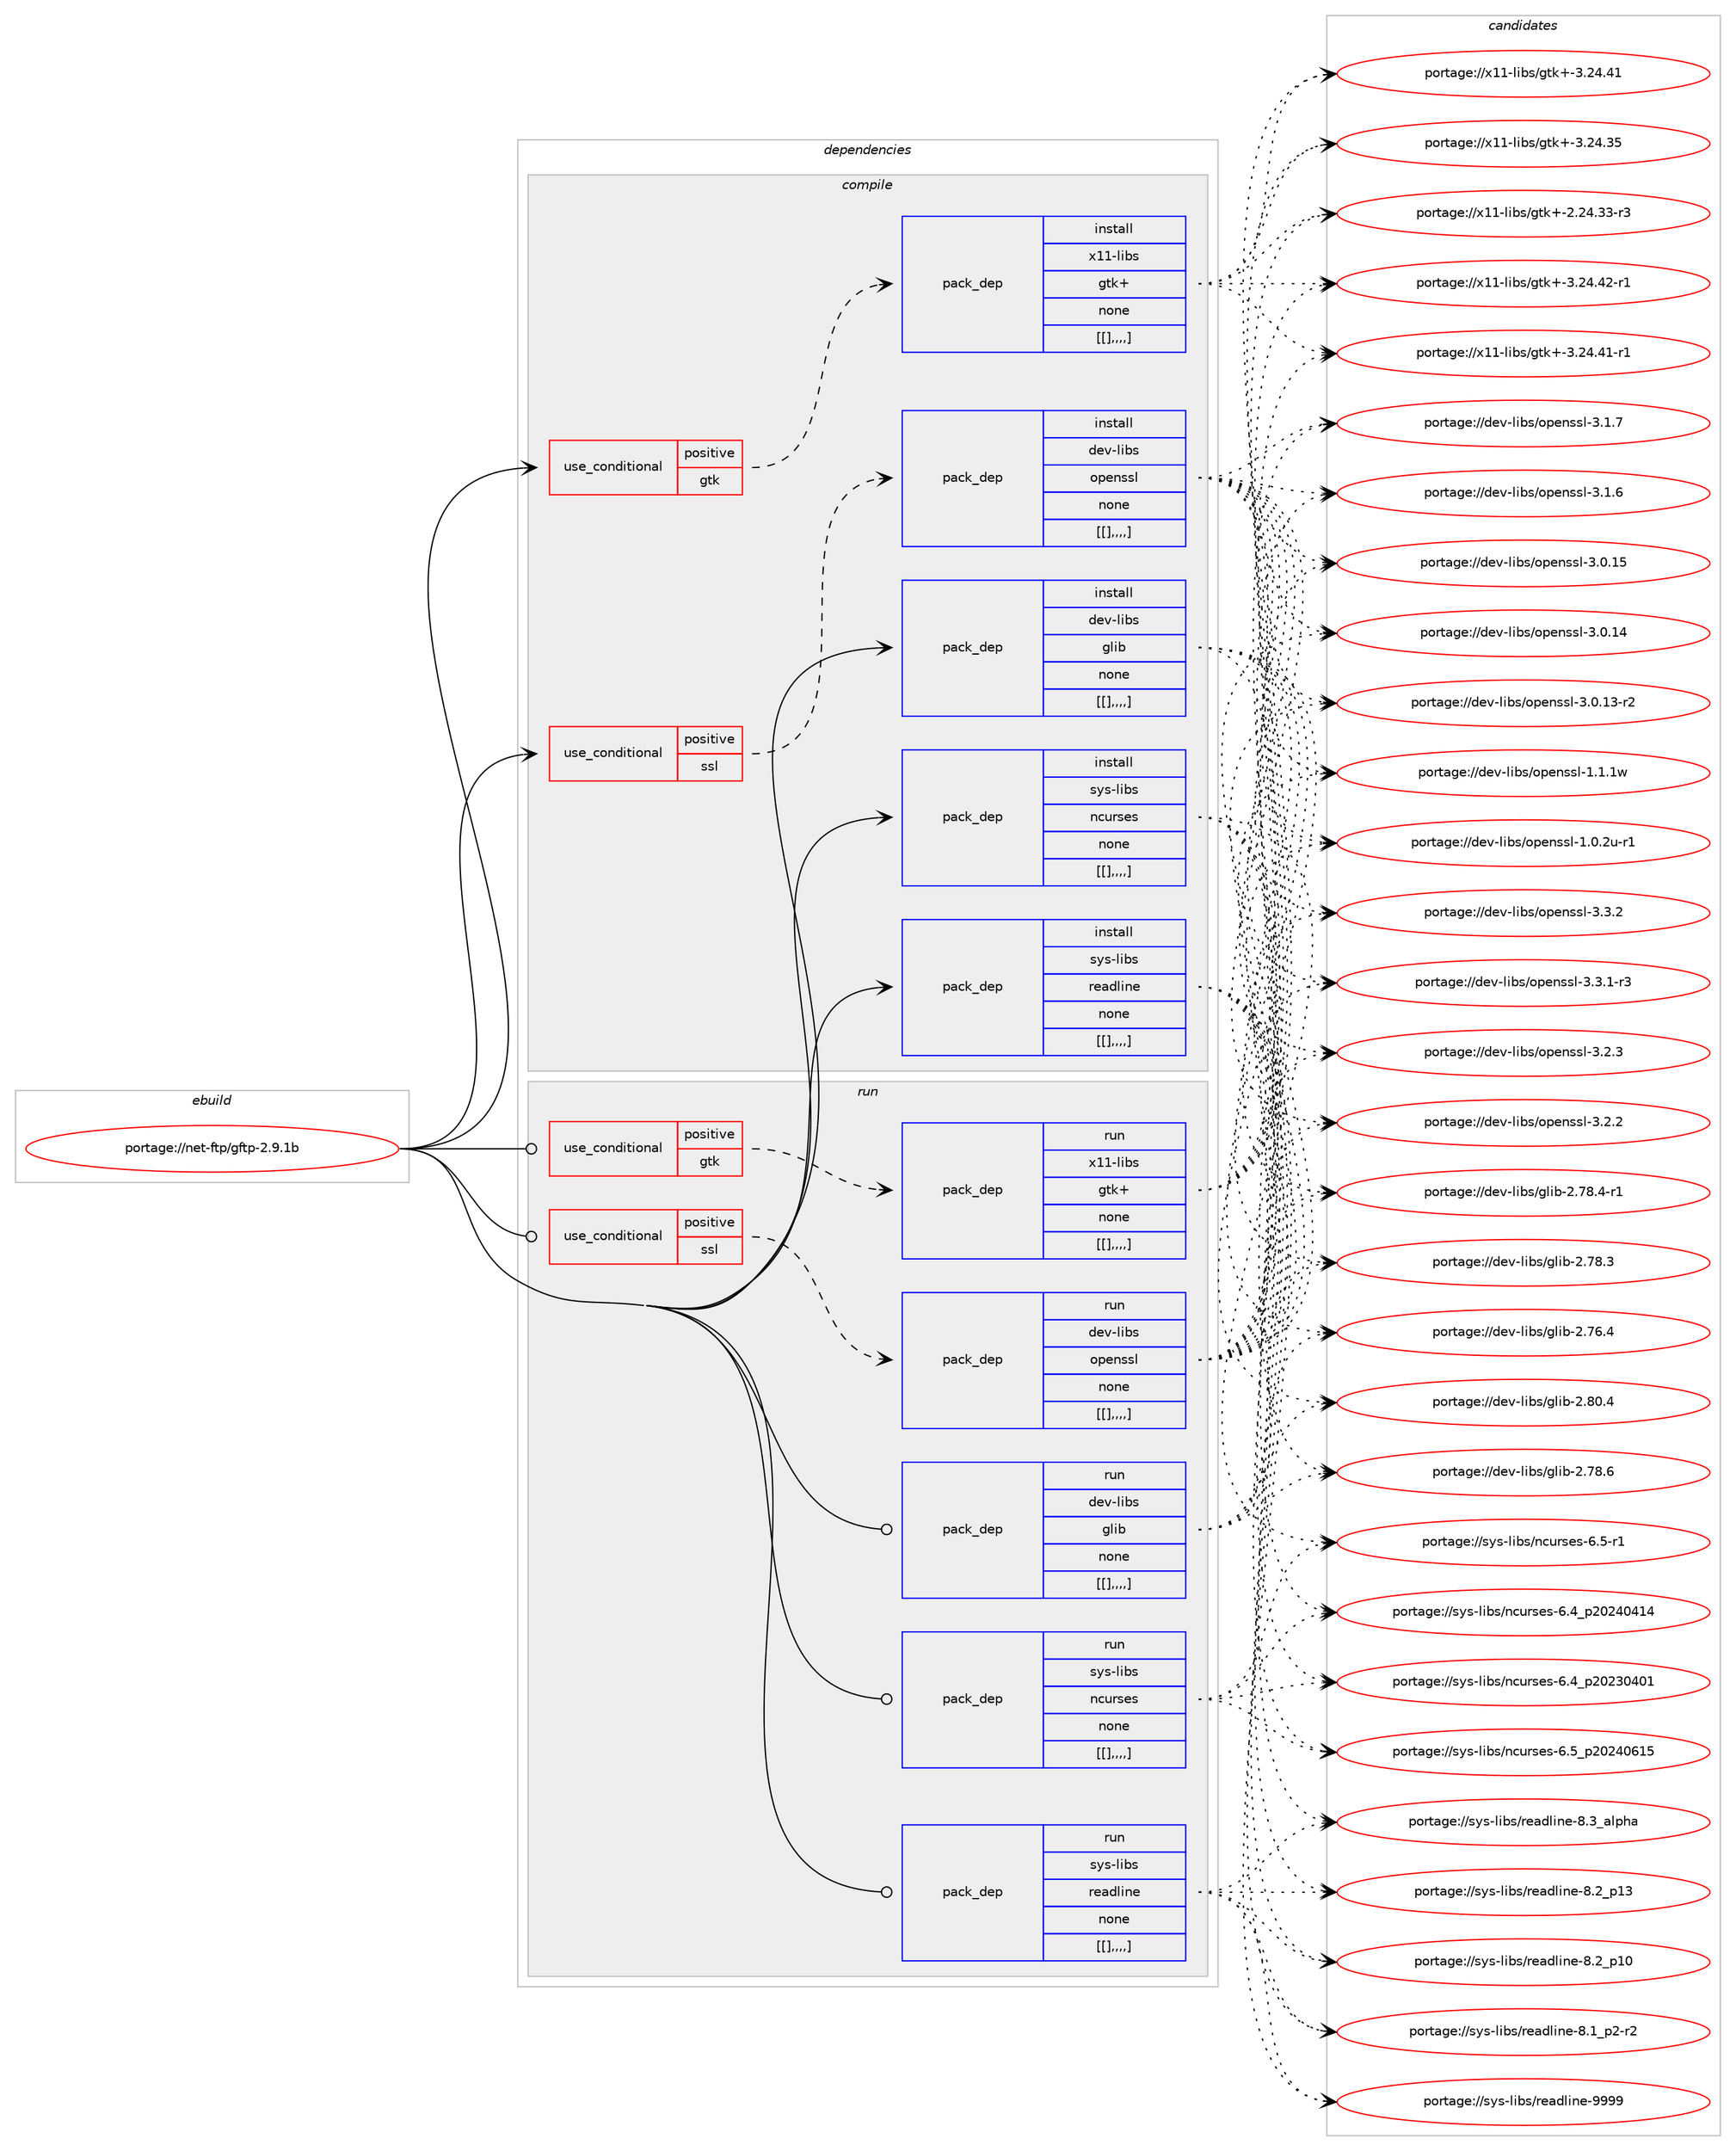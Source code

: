 digraph prolog {

# *************
# Graph options
# *************

newrank=true;
concentrate=true;
compound=true;
graph [rankdir=LR,fontname=Helvetica,fontsize=10,ranksep=1.5];#, ranksep=2.5, nodesep=0.2];
edge  [arrowhead=vee];
node  [fontname=Helvetica,fontsize=10];

# **********
# The ebuild
# **********

subgraph cluster_leftcol {
color=gray;
label=<<i>ebuild</i>>;
id [label="portage://net-ftp/gftp-2.9.1b", color=red, width=4, href="../net-ftp/gftp-2.9.1b.svg"];
}

# ****************
# The dependencies
# ****************

subgraph cluster_midcol {
color=gray;
label=<<i>dependencies</i>>;
subgraph cluster_compile {
fillcolor="#eeeeee";
style=filled;
label=<<i>compile</i>>;
subgraph cond95342 {
dependency361689 [label=<<TABLE BORDER="0" CELLBORDER="1" CELLSPACING="0" CELLPADDING="4"><TR><TD ROWSPAN="3" CELLPADDING="10">use_conditional</TD></TR><TR><TD>positive</TD></TR><TR><TD>gtk</TD></TR></TABLE>>, shape=none, color=red];
subgraph pack263712 {
dependency361690 [label=<<TABLE BORDER="0" CELLBORDER="1" CELLSPACING="0" CELLPADDING="4" WIDTH="220"><TR><TD ROWSPAN="6" CELLPADDING="30">pack_dep</TD></TR><TR><TD WIDTH="110">install</TD></TR><TR><TD>x11-libs</TD></TR><TR><TD>gtk+</TD></TR><TR><TD>none</TD></TR><TR><TD>[[],,,,]</TD></TR></TABLE>>, shape=none, color=blue];
}
dependency361689:e -> dependency361690:w [weight=20,style="dashed",arrowhead="vee"];
}
id:e -> dependency361689:w [weight=20,style="solid",arrowhead="vee"];
subgraph cond95343 {
dependency361691 [label=<<TABLE BORDER="0" CELLBORDER="1" CELLSPACING="0" CELLPADDING="4"><TR><TD ROWSPAN="3" CELLPADDING="10">use_conditional</TD></TR><TR><TD>positive</TD></TR><TR><TD>ssl</TD></TR></TABLE>>, shape=none, color=red];
subgraph pack263713 {
dependency361692 [label=<<TABLE BORDER="0" CELLBORDER="1" CELLSPACING="0" CELLPADDING="4" WIDTH="220"><TR><TD ROWSPAN="6" CELLPADDING="30">pack_dep</TD></TR><TR><TD WIDTH="110">install</TD></TR><TR><TD>dev-libs</TD></TR><TR><TD>openssl</TD></TR><TR><TD>none</TD></TR><TR><TD>[[],,,,]</TD></TR></TABLE>>, shape=none, color=blue];
}
dependency361691:e -> dependency361692:w [weight=20,style="dashed",arrowhead="vee"];
}
id:e -> dependency361691:w [weight=20,style="solid",arrowhead="vee"];
subgraph pack263714 {
dependency361693 [label=<<TABLE BORDER="0" CELLBORDER="1" CELLSPACING="0" CELLPADDING="4" WIDTH="220"><TR><TD ROWSPAN="6" CELLPADDING="30">pack_dep</TD></TR><TR><TD WIDTH="110">install</TD></TR><TR><TD>dev-libs</TD></TR><TR><TD>glib</TD></TR><TR><TD>none</TD></TR><TR><TD>[[],,,,]</TD></TR></TABLE>>, shape=none, color=blue];
}
id:e -> dependency361693:w [weight=20,style="solid",arrowhead="vee"];
subgraph pack263715 {
dependency361694 [label=<<TABLE BORDER="0" CELLBORDER="1" CELLSPACING="0" CELLPADDING="4" WIDTH="220"><TR><TD ROWSPAN="6" CELLPADDING="30">pack_dep</TD></TR><TR><TD WIDTH="110">install</TD></TR><TR><TD>sys-libs</TD></TR><TR><TD>ncurses</TD></TR><TR><TD>none</TD></TR><TR><TD>[[],,,,]</TD></TR></TABLE>>, shape=none, color=blue];
}
id:e -> dependency361694:w [weight=20,style="solid",arrowhead="vee"];
subgraph pack263716 {
dependency361695 [label=<<TABLE BORDER="0" CELLBORDER="1" CELLSPACING="0" CELLPADDING="4" WIDTH="220"><TR><TD ROWSPAN="6" CELLPADDING="30">pack_dep</TD></TR><TR><TD WIDTH="110">install</TD></TR><TR><TD>sys-libs</TD></TR><TR><TD>readline</TD></TR><TR><TD>none</TD></TR><TR><TD>[[],,,,]</TD></TR></TABLE>>, shape=none, color=blue];
}
id:e -> dependency361695:w [weight=20,style="solid",arrowhead="vee"];
}
subgraph cluster_compileandrun {
fillcolor="#eeeeee";
style=filled;
label=<<i>compile and run</i>>;
}
subgraph cluster_run {
fillcolor="#eeeeee";
style=filled;
label=<<i>run</i>>;
subgraph cond95344 {
dependency361696 [label=<<TABLE BORDER="0" CELLBORDER="1" CELLSPACING="0" CELLPADDING="4"><TR><TD ROWSPAN="3" CELLPADDING="10">use_conditional</TD></TR><TR><TD>positive</TD></TR><TR><TD>gtk</TD></TR></TABLE>>, shape=none, color=red];
subgraph pack263717 {
dependency361697 [label=<<TABLE BORDER="0" CELLBORDER="1" CELLSPACING="0" CELLPADDING="4" WIDTH="220"><TR><TD ROWSPAN="6" CELLPADDING="30">pack_dep</TD></TR><TR><TD WIDTH="110">run</TD></TR><TR><TD>x11-libs</TD></TR><TR><TD>gtk+</TD></TR><TR><TD>none</TD></TR><TR><TD>[[],,,,]</TD></TR></TABLE>>, shape=none, color=blue];
}
dependency361696:e -> dependency361697:w [weight=20,style="dashed",arrowhead="vee"];
}
id:e -> dependency361696:w [weight=20,style="solid",arrowhead="odot"];
subgraph cond95345 {
dependency361698 [label=<<TABLE BORDER="0" CELLBORDER="1" CELLSPACING="0" CELLPADDING="4"><TR><TD ROWSPAN="3" CELLPADDING="10">use_conditional</TD></TR><TR><TD>positive</TD></TR><TR><TD>ssl</TD></TR></TABLE>>, shape=none, color=red];
subgraph pack263718 {
dependency361699 [label=<<TABLE BORDER="0" CELLBORDER="1" CELLSPACING="0" CELLPADDING="4" WIDTH="220"><TR><TD ROWSPAN="6" CELLPADDING="30">pack_dep</TD></TR><TR><TD WIDTH="110">run</TD></TR><TR><TD>dev-libs</TD></TR><TR><TD>openssl</TD></TR><TR><TD>none</TD></TR><TR><TD>[[],,,,]</TD></TR></TABLE>>, shape=none, color=blue];
}
dependency361698:e -> dependency361699:w [weight=20,style="dashed",arrowhead="vee"];
}
id:e -> dependency361698:w [weight=20,style="solid",arrowhead="odot"];
subgraph pack263719 {
dependency361700 [label=<<TABLE BORDER="0" CELLBORDER="1" CELLSPACING="0" CELLPADDING="4" WIDTH="220"><TR><TD ROWSPAN="6" CELLPADDING="30">pack_dep</TD></TR><TR><TD WIDTH="110">run</TD></TR><TR><TD>dev-libs</TD></TR><TR><TD>glib</TD></TR><TR><TD>none</TD></TR><TR><TD>[[],,,,]</TD></TR></TABLE>>, shape=none, color=blue];
}
id:e -> dependency361700:w [weight=20,style="solid",arrowhead="odot"];
subgraph pack263720 {
dependency361701 [label=<<TABLE BORDER="0" CELLBORDER="1" CELLSPACING="0" CELLPADDING="4" WIDTH="220"><TR><TD ROWSPAN="6" CELLPADDING="30">pack_dep</TD></TR><TR><TD WIDTH="110">run</TD></TR><TR><TD>sys-libs</TD></TR><TR><TD>ncurses</TD></TR><TR><TD>none</TD></TR><TR><TD>[[],,,,]</TD></TR></TABLE>>, shape=none, color=blue];
}
id:e -> dependency361701:w [weight=20,style="solid",arrowhead="odot"];
subgraph pack263721 {
dependency361702 [label=<<TABLE BORDER="0" CELLBORDER="1" CELLSPACING="0" CELLPADDING="4" WIDTH="220"><TR><TD ROWSPAN="6" CELLPADDING="30">pack_dep</TD></TR><TR><TD WIDTH="110">run</TD></TR><TR><TD>sys-libs</TD></TR><TR><TD>readline</TD></TR><TR><TD>none</TD></TR><TR><TD>[[],,,,]</TD></TR></TABLE>>, shape=none, color=blue];
}
id:e -> dependency361702:w [weight=20,style="solid",arrowhead="odot"];
}
}

# **************
# The candidates
# **************

subgraph cluster_choices {
rank=same;
color=gray;
label=<<i>candidates</i>>;

subgraph choice263712 {
color=black;
nodesep=1;
choice12049494510810598115471031161074345514650524652504511449 [label="portage://x11-libs/gtk+-3.24.42-r1", color=red, width=4,href="../x11-libs/gtk+-3.24.42-r1.svg"];
choice12049494510810598115471031161074345514650524652494511449 [label="portage://x11-libs/gtk+-3.24.41-r1", color=red, width=4,href="../x11-libs/gtk+-3.24.41-r1.svg"];
choice1204949451081059811547103116107434551465052465249 [label="portage://x11-libs/gtk+-3.24.41", color=red, width=4,href="../x11-libs/gtk+-3.24.41.svg"];
choice1204949451081059811547103116107434551465052465153 [label="portage://x11-libs/gtk+-3.24.35", color=red, width=4,href="../x11-libs/gtk+-3.24.35.svg"];
choice12049494510810598115471031161074345504650524651514511451 [label="portage://x11-libs/gtk+-2.24.33-r3", color=red, width=4,href="../x11-libs/gtk+-2.24.33-r3.svg"];
dependency361690:e -> choice12049494510810598115471031161074345514650524652504511449:w [style=dotted,weight="100"];
dependency361690:e -> choice12049494510810598115471031161074345514650524652494511449:w [style=dotted,weight="100"];
dependency361690:e -> choice1204949451081059811547103116107434551465052465249:w [style=dotted,weight="100"];
dependency361690:e -> choice1204949451081059811547103116107434551465052465153:w [style=dotted,weight="100"];
dependency361690:e -> choice12049494510810598115471031161074345504650524651514511451:w [style=dotted,weight="100"];
}
subgraph choice263713 {
color=black;
nodesep=1;
choice100101118451081059811547111112101110115115108455146514650 [label="portage://dev-libs/openssl-3.3.2", color=red, width=4,href="../dev-libs/openssl-3.3.2.svg"];
choice1001011184510810598115471111121011101151151084551465146494511451 [label="portage://dev-libs/openssl-3.3.1-r3", color=red, width=4,href="../dev-libs/openssl-3.3.1-r3.svg"];
choice100101118451081059811547111112101110115115108455146504651 [label="portage://dev-libs/openssl-3.2.3", color=red, width=4,href="../dev-libs/openssl-3.2.3.svg"];
choice100101118451081059811547111112101110115115108455146504650 [label="portage://dev-libs/openssl-3.2.2", color=red, width=4,href="../dev-libs/openssl-3.2.2.svg"];
choice100101118451081059811547111112101110115115108455146494655 [label="portage://dev-libs/openssl-3.1.7", color=red, width=4,href="../dev-libs/openssl-3.1.7.svg"];
choice100101118451081059811547111112101110115115108455146494654 [label="portage://dev-libs/openssl-3.1.6", color=red, width=4,href="../dev-libs/openssl-3.1.6.svg"];
choice10010111845108105981154711111210111011511510845514648464953 [label="portage://dev-libs/openssl-3.0.15", color=red, width=4,href="../dev-libs/openssl-3.0.15.svg"];
choice10010111845108105981154711111210111011511510845514648464952 [label="portage://dev-libs/openssl-3.0.14", color=red, width=4,href="../dev-libs/openssl-3.0.14.svg"];
choice100101118451081059811547111112101110115115108455146484649514511450 [label="portage://dev-libs/openssl-3.0.13-r2", color=red, width=4,href="../dev-libs/openssl-3.0.13-r2.svg"];
choice100101118451081059811547111112101110115115108454946494649119 [label="portage://dev-libs/openssl-1.1.1w", color=red, width=4,href="../dev-libs/openssl-1.1.1w.svg"];
choice1001011184510810598115471111121011101151151084549464846501174511449 [label="portage://dev-libs/openssl-1.0.2u-r1", color=red, width=4,href="../dev-libs/openssl-1.0.2u-r1.svg"];
dependency361692:e -> choice100101118451081059811547111112101110115115108455146514650:w [style=dotted,weight="100"];
dependency361692:e -> choice1001011184510810598115471111121011101151151084551465146494511451:w [style=dotted,weight="100"];
dependency361692:e -> choice100101118451081059811547111112101110115115108455146504651:w [style=dotted,weight="100"];
dependency361692:e -> choice100101118451081059811547111112101110115115108455146504650:w [style=dotted,weight="100"];
dependency361692:e -> choice100101118451081059811547111112101110115115108455146494655:w [style=dotted,weight="100"];
dependency361692:e -> choice100101118451081059811547111112101110115115108455146494654:w [style=dotted,weight="100"];
dependency361692:e -> choice10010111845108105981154711111210111011511510845514648464953:w [style=dotted,weight="100"];
dependency361692:e -> choice10010111845108105981154711111210111011511510845514648464952:w [style=dotted,weight="100"];
dependency361692:e -> choice100101118451081059811547111112101110115115108455146484649514511450:w [style=dotted,weight="100"];
dependency361692:e -> choice100101118451081059811547111112101110115115108454946494649119:w [style=dotted,weight="100"];
dependency361692:e -> choice1001011184510810598115471111121011101151151084549464846501174511449:w [style=dotted,weight="100"];
}
subgraph choice263714 {
color=black;
nodesep=1;
choice1001011184510810598115471031081059845504656484652 [label="portage://dev-libs/glib-2.80.4", color=red, width=4,href="../dev-libs/glib-2.80.4.svg"];
choice1001011184510810598115471031081059845504655564654 [label="portage://dev-libs/glib-2.78.6", color=red, width=4,href="../dev-libs/glib-2.78.6.svg"];
choice10010111845108105981154710310810598455046555646524511449 [label="portage://dev-libs/glib-2.78.4-r1", color=red, width=4,href="../dev-libs/glib-2.78.4-r1.svg"];
choice1001011184510810598115471031081059845504655564651 [label="portage://dev-libs/glib-2.78.3", color=red, width=4,href="../dev-libs/glib-2.78.3.svg"];
choice1001011184510810598115471031081059845504655544652 [label="portage://dev-libs/glib-2.76.4", color=red, width=4,href="../dev-libs/glib-2.76.4.svg"];
dependency361693:e -> choice1001011184510810598115471031081059845504656484652:w [style=dotted,weight="100"];
dependency361693:e -> choice1001011184510810598115471031081059845504655564654:w [style=dotted,weight="100"];
dependency361693:e -> choice10010111845108105981154710310810598455046555646524511449:w [style=dotted,weight="100"];
dependency361693:e -> choice1001011184510810598115471031081059845504655564651:w [style=dotted,weight="100"];
dependency361693:e -> choice1001011184510810598115471031081059845504655544652:w [style=dotted,weight="100"];
}
subgraph choice263715 {
color=black;
nodesep=1;
choice1151211154510810598115471109911711411510111545544653951125048505248544953 [label="portage://sys-libs/ncurses-6.5_p20240615", color=red, width=4,href="../sys-libs/ncurses-6.5_p20240615.svg"];
choice11512111545108105981154711099117114115101115455446534511449 [label="portage://sys-libs/ncurses-6.5-r1", color=red, width=4,href="../sys-libs/ncurses-6.5-r1.svg"];
choice1151211154510810598115471109911711411510111545544652951125048505248524952 [label="portage://sys-libs/ncurses-6.4_p20240414", color=red, width=4,href="../sys-libs/ncurses-6.4_p20240414.svg"];
choice1151211154510810598115471109911711411510111545544652951125048505148524849 [label="portage://sys-libs/ncurses-6.4_p20230401", color=red, width=4,href="../sys-libs/ncurses-6.4_p20230401.svg"];
dependency361694:e -> choice1151211154510810598115471109911711411510111545544653951125048505248544953:w [style=dotted,weight="100"];
dependency361694:e -> choice11512111545108105981154711099117114115101115455446534511449:w [style=dotted,weight="100"];
dependency361694:e -> choice1151211154510810598115471109911711411510111545544652951125048505248524952:w [style=dotted,weight="100"];
dependency361694:e -> choice1151211154510810598115471109911711411510111545544652951125048505148524849:w [style=dotted,weight="100"];
}
subgraph choice263716 {
color=black;
nodesep=1;
choice115121115451081059811547114101971001081051101014557575757 [label="portage://sys-libs/readline-9999", color=red, width=4,href="../sys-libs/readline-9999.svg"];
choice1151211154510810598115471141019710010810511010145564651959710811210497 [label="portage://sys-libs/readline-8.3_alpha", color=red, width=4,href="../sys-libs/readline-8.3_alpha.svg"];
choice1151211154510810598115471141019710010810511010145564650951124951 [label="portage://sys-libs/readline-8.2_p13", color=red, width=4,href="../sys-libs/readline-8.2_p13.svg"];
choice1151211154510810598115471141019710010810511010145564650951124948 [label="portage://sys-libs/readline-8.2_p10", color=red, width=4,href="../sys-libs/readline-8.2_p10.svg"];
choice115121115451081059811547114101971001081051101014556464995112504511450 [label="portage://sys-libs/readline-8.1_p2-r2", color=red, width=4,href="../sys-libs/readline-8.1_p2-r2.svg"];
dependency361695:e -> choice115121115451081059811547114101971001081051101014557575757:w [style=dotted,weight="100"];
dependency361695:e -> choice1151211154510810598115471141019710010810511010145564651959710811210497:w [style=dotted,weight="100"];
dependency361695:e -> choice1151211154510810598115471141019710010810511010145564650951124951:w [style=dotted,weight="100"];
dependency361695:e -> choice1151211154510810598115471141019710010810511010145564650951124948:w [style=dotted,weight="100"];
dependency361695:e -> choice115121115451081059811547114101971001081051101014556464995112504511450:w [style=dotted,weight="100"];
}
subgraph choice263717 {
color=black;
nodesep=1;
choice12049494510810598115471031161074345514650524652504511449 [label="portage://x11-libs/gtk+-3.24.42-r1", color=red, width=4,href="../x11-libs/gtk+-3.24.42-r1.svg"];
choice12049494510810598115471031161074345514650524652494511449 [label="portage://x11-libs/gtk+-3.24.41-r1", color=red, width=4,href="../x11-libs/gtk+-3.24.41-r1.svg"];
choice1204949451081059811547103116107434551465052465249 [label="portage://x11-libs/gtk+-3.24.41", color=red, width=4,href="../x11-libs/gtk+-3.24.41.svg"];
choice1204949451081059811547103116107434551465052465153 [label="portage://x11-libs/gtk+-3.24.35", color=red, width=4,href="../x11-libs/gtk+-3.24.35.svg"];
choice12049494510810598115471031161074345504650524651514511451 [label="portage://x11-libs/gtk+-2.24.33-r3", color=red, width=4,href="../x11-libs/gtk+-2.24.33-r3.svg"];
dependency361697:e -> choice12049494510810598115471031161074345514650524652504511449:w [style=dotted,weight="100"];
dependency361697:e -> choice12049494510810598115471031161074345514650524652494511449:w [style=dotted,weight="100"];
dependency361697:e -> choice1204949451081059811547103116107434551465052465249:w [style=dotted,weight="100"];
dependency361697:e -> choice1204949451081059811547103116107434551465052465153:w [style=dotted,weight="100"];
dependency361697:e -> choice12049494510810598115471031161074345504650524651514511451:w [style=dotted,weight="100"];
}
subgraph choice263718 {
color=black;
nodesep=1;
choice100101118451081059811547111112101110115115108455146514650 [label="portage://dev-libs/openssl-3.3.2", color=red, width=4,href="../dev-libs/openssl-3.3.2.svg"];
choice1001011184510810598115471111121011101151151084551465146494511451 [label="portage://dev-libs/openssl-3.3.1-r3", color=red, width=4,href="../dev-libs/openssl-3.3.1-r3.svg"];
choice100101118451081059811547111112101110115115108455146504651 [label="portage://dev-libs/openssl-3.2.3", color=red, width=4,href="../dev-libs/openssl-3.2.3.svg"];
choice100101118451081059811547111112101110115115108455146504650 [label="portage://dev-libs/openssl-3.2.2", color=red, width=4,href="../dev-libs/openssl-3.2.2.svg"];
choice100101118451081059811547111112101110115115108455146494655 [label="portage://dev-libs/openssl-3.1.7", color=red, width=4,href="../dev-libs/openssl-3.1.7.svg"];
choice100101118451081059811547111112101110115115108455146494654 [label="portage://dev-libs/openssl-3.1.6", color=red, width=4,href="../dev-libs/openssl-3.1.6.svg"];
choice10010111845108105981154711111210111011511510845514648464953 [label="portage://dev-libs/openssl-3.0.15", color=red, width=4,href="../dev-libs/openssl-3.0.15.svg"];
choice10010111845108105981154711111210111011511510845514648464952 [label="portage://dev-libs/openssl-3.0.14", color=red, width=4,href="../dev-libs/openssl-3.0.14.svg"];
choice100101118451081059811547111112101110115115108455146484649514511450 [label="portage://dev-libs/openssl-3.0.13-r2", color=red, width=4,href="../dev-libs/openssl-3.0.13-r2.svg"];
choice100101118451081059811547111112101110115115108454946494649119 [label="portage://dev-libs/openssl-1.1.1w", color=red, width=4,href="../dev-libs/openssl-1.1.1w.svg"];
choice1001011184510810598115471111121011101151151084549464846501174511449 [label="portage://dev-libs/openssl-1.0.2u-r1", color=red, width=4,href="../dev-libs/openssl-1.0.2u-r1.svg"];
dependency361699:e -> choice100101118451081059811547111112101110115115108455146514650:w [style=dotted,weight="100"];
dependency361699:e -> choice1001011184510810598115471111121011101151151084551465146494511451:w [style=dotted,weight="100"];
dependency361699:e -> choice100101118451081059811547111112101110115115108455146504651:w [style=dotted,weight="100"];
dependency361699:e -> choice100101118451081059811547111112101110115115108455146504650:w [style=dotted,weight="100"];
dependency361699:e -> choice100101118451081059811547111112101110115115108455146494655:w [style=dotted,weight="100"];
dependency361699:e -> choice100101118451081059811547111112101110115115108455146494654:w [style=dotted,weight="100"];
dependency361699:e -> choice10010111845108105981154711111210111011511510845514648464953:w [style=dotted,weight="100"];
dependency361699:e -> choice10010111845108105981154711111210111011511510845514648464952:w [style=dotted,weight="100"];
dependency361699:e -> choice100101118451081059811547111112101110115115108455146484649514511450:w [style=dotted,weight="100"];
dependency361699:e -> choice100101118451081059811547111112101110115115108454946494649119:w [style=dotted,weight="100"];
dependency361699:e -> choice1001011184510810598115471111121011101151151084549464846501174511449:w [style=dotted,weight="100"];
}
subgraph choice263719 {
color=black;
nodesep=1;
choice1001011184510810598115471031081059845504656484652 [label="portage://dev-libs/glib-2.80.4", color=red, width=4,href="../dev-libs/glib-2.80.4.svg"];
choice1001011184510810598115471031081059845504655564654 [label="portage://dev-libs/glib-2.78.6", color=red, width=4,href="../dev-libs/glib-2.78.6.svg"];
choice10010111845108105981154710310810598455046555646524511449 [label="portage://dev-libs/glib-2.78.4-r1", color=red, width=4,href="../dev-libs/glib-2.78.4-r1.svg"];
choice1001011184510810598115471031081059845504655564651 [label="portage://dev-libs/glib-2.78.3", color=red, width=4,href="../dev-libs/glib-2.78.3.svg"];
choice1001011184510810598115471031081059845504655544652 [label="portage://dev-libs/glib-2.76.4", color=red, width=4,href="../dev-libs/glib-2.76.4.svg"];
dependency361700:e -> choice1001011184510810598115471031081059845504656484652:w [style=dotted,weight="100"];
dependency361700:e -> choice1001011184510810598115471031081059845504655564654:w [style=dotted,weight="100"];
dependency361700:e -> choice10010111845108105981154710310810598455046555646524511449:w [style=dotted,weight="100"];
dependency361700:e -> choice1001011184510810598115471031081059845504655564651:w [style=dotted,weight="100"];
dependency361700:e -> choice1001011184510810598115471031081059845504655544652:w [style=dotted,weight="100"];
}
subgraph choice263720 {
color=black;
nodesep=1;
choice1151211154510810598115471109911711411510111545544653951125048505248544953 [label="portage://sys-libs/ncurses-6.5_p20240615", color=red, width=4,href="../sys-libs/ncurses-6.5_p20240615.svg"];
choice11512111545108105981154711099117114115101115455446534511449 [label="portage://sys-libs/ncurses-6.5-r1", color=red, width=4,href="../sys-libs/ncurses-6.5-r1.svg"];
choice1151211154510810598115471109911711411510111545544652951125048505248524952 [label="portage://sys-libs/ncurses-6.4_p20240414", color=red, width=4,href="../sys-libs/ncurses-6.4_p20240414.svg"];
choice1151211154510810598115471109911711411510111545544652951125048505148524849 [label="portage://sys-libs/ncurses-6.4_p20230401", color=red, width=4,href="../sys-libs/ncurses-6.4_p20230401.svg"];
dependency361701:e -> choice1151211154510810598115471109911711411510111545544653951125048505248544953:w [style=dotted,weight="100"];
dependency361701:e -> choice11512111545108105981154711099117114115101115455446534511449:w [style=dotted,weight="100"];
dependency361701:e -> choice1151211154510810598115471109911711411510111545544652951125048505248524952:w [style=dotted,weight="100"];
dependency361701:e -> choice1151211154510810598115471109911711411510111545544652951125048505148524849:w [style=dotted,weight="100"];
}
subgraph choice263721 {
color=black;
nodesep=1;
choice115121115451081059811547114101971001081051101014557575757 [label="portage://sys-libs/readline-9999", color=red, width=4,href="../sys-libs/readline-9999.svg"];
choice1151211154510810598115471141019710010810511010145564651959710811210497 [label="portage://sys-libs/readline-8.3_alpha", color=red, width=4,href="../sys-libs/readline-8.3_alpha.svg"];
choice1151211154510810598115471141019710010810511010145564650951124951 [label="portage://sys-libs/readline-8.2_p13", color=red, width=4,href="../sys-libs/readline-8.2_p13.svg"];
choice1151211154510810598115471141019710010810511010145564650951124948 [label="portage://sys-libs/readline-8.2_p10", color=red, width=4,href="../sys-libs/readline-8.2_p10.svg"];
choice115121115451081059811547114101971001081051101014556464995112504511450 [label="portage://sys-libs/readline-8.1_p2-r2", color=red, width=4,href="../sys-libs/readline-8.1_p2-r2.svg"];
dependency361702:e -> choice115121115451081059811547114101971001081051101014557575757:w [style=dotted,weight="100"];
dependency361702:e -> choice1151211154510810598115471141019710010810511010145564651959710811210497:w [style=dotted,weight="100"];
dependency361702:e -> choice1151211154510810598115471141019710010810511010145564650951124951:w [style=dotted,weight="100"];
dependency361702:e -> choice1151211154510810598115471141019710010810511010145564650951124948:w [style=dotted,weight="100"];
dependency361702:e -> choice115121115451081059811547114101971001081051101014556464995112504511450:w [style=dotted,weight="100"];
}
}

}

